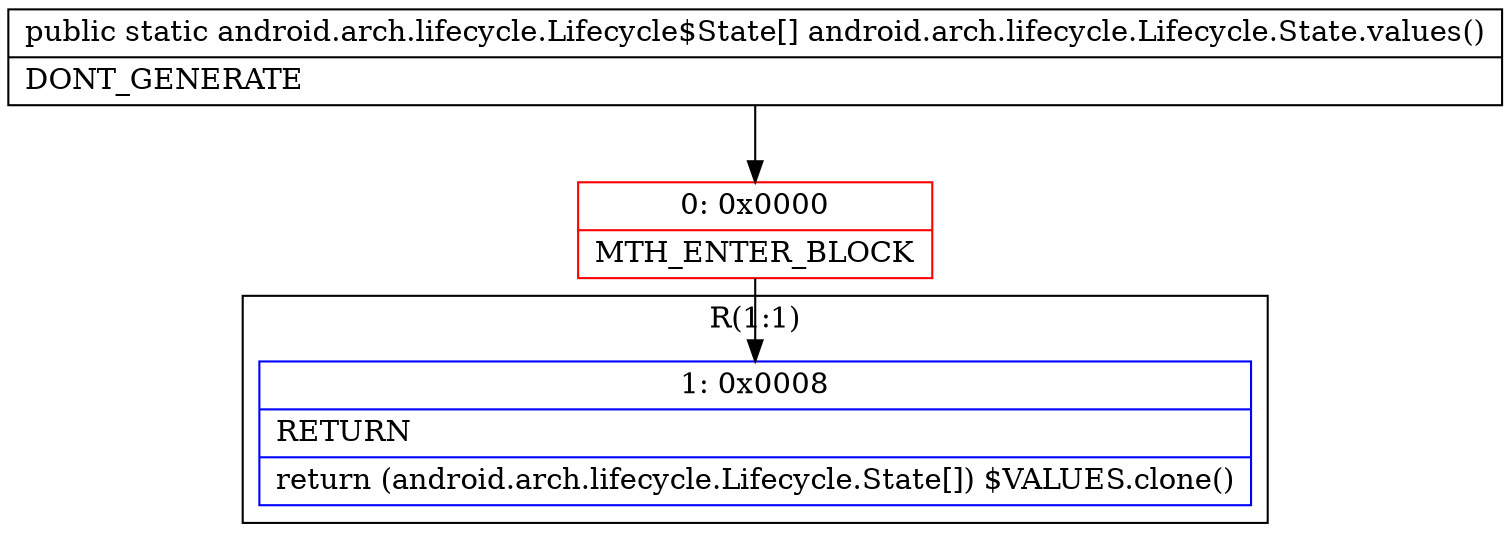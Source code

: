 digraph "CFG forandroid.arch.lifecycle.Lifecycle.State.values()[Landroid\/arch\/lifecycle\/Lifecycle$State;" {
subgraph cluster_Region_1191685809 {
label = "R(1:1)";
node [shape=record,color=blue];
Node_1 [shape=record,label="{1\:\ 0x0008|RETURN\l|return (android.arch.lifecycle.Lifecycle.State[]) $VALUES.clone()\l}"];
}
Node_0 [shape=record,color=red,label="{0\:\ 0x0000|MTH_ENTER_BLOCK\l}"];
MethodNode[shape=record,label="{public static android.arch.lifecycle.Lifecycle$State[] android.arch.lifecycle.Lifecycle.State.values()  | DONT_GENERATE\l}"];
MethodNode -> Node_0;
Node_0 -> Node_1;
}

